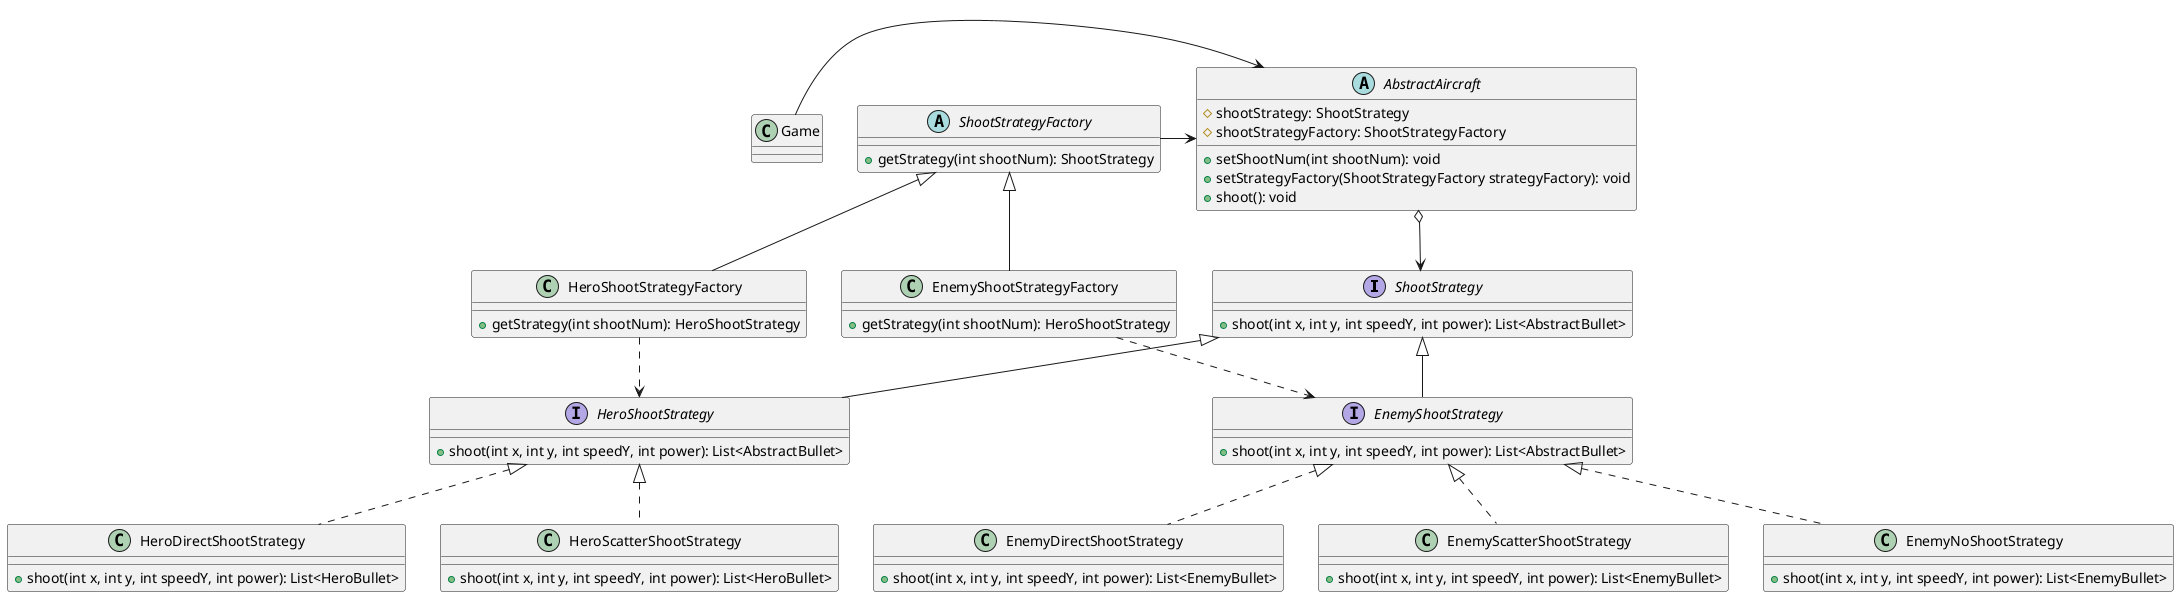 @startuml

interface ShootStrategy {
    + shoot(int x, int y, int speedY, int power): List<AbstractBullet>
}

interface HeroShootStrategy extends ShootStrategy {
    + shoot(int x, int y, int speedY, int power): List<AbstractBullet>
}

interface EnemyShootStrategy extends ShootStrategy {
    + shoot(int x, int y, int speedY, int power): List<AbstractBullet>
}

class HeroDirectShootStrategy implements HeroShootStrategy {
    + shoot(int x, int y, int speedY, int power): List<HeroBullet>
}

class HeroScatterShootStrategy implements HeroShootStrategy {
    + shoot(int x, int y, int speedY, int power): List<HeroBullet>
}

class EnemyNoShootStrategy implements EnemyShootStrategy {
    + shoot(int x, int y, int speedY, int power): List<EnemyBullet>
}

class EnemyDirectShootStrategy implements EnemyShootStrategy {
    + shoot(int x, int y, int speedY, int power): List<EnemyBullet>
}

class EnemyScatterShootStrategy implements EnemyShootStrategy {
    + shoot(int x, int y, int speedY, int power): List<EnemyBullet>
}

abstract class ShootStrategyFactory {
    + getStrategy(int shootNum): ShootStrategy
}

class HeroShootStrategyFactory extends ShootStrategyFactory {
    + getStrategy(int shootNum): HeroShootStrategy
}

class EnemyShootStrategyFactory extends ShootStrategyFactory {
    + getStrategy(int shootNum): HeroShootStrategy
}

HeroShootStrategyFactory ..> HeroShootStrategy
EnemyShootStrategyFactory ..> EnemyShootStrategy

abstract class AbstractAircraft {
    # shootStrategy: ShootStrategy
    # shootStrategyFactory: ShootStrategyFactory
    + setShootNum(int shootNum): void
    + setStrategyFactory(ShootStrategyFactory strategyFactory): void
'    + setStrategy(ShootStrategy strategy): void
    + shoot(): void
}

AbstractAircraft o--> ShootStrategy

class Game {}

ShootStrategyFactory -> AbstractAircraft
Game -> AbstractAircraft

@enduml